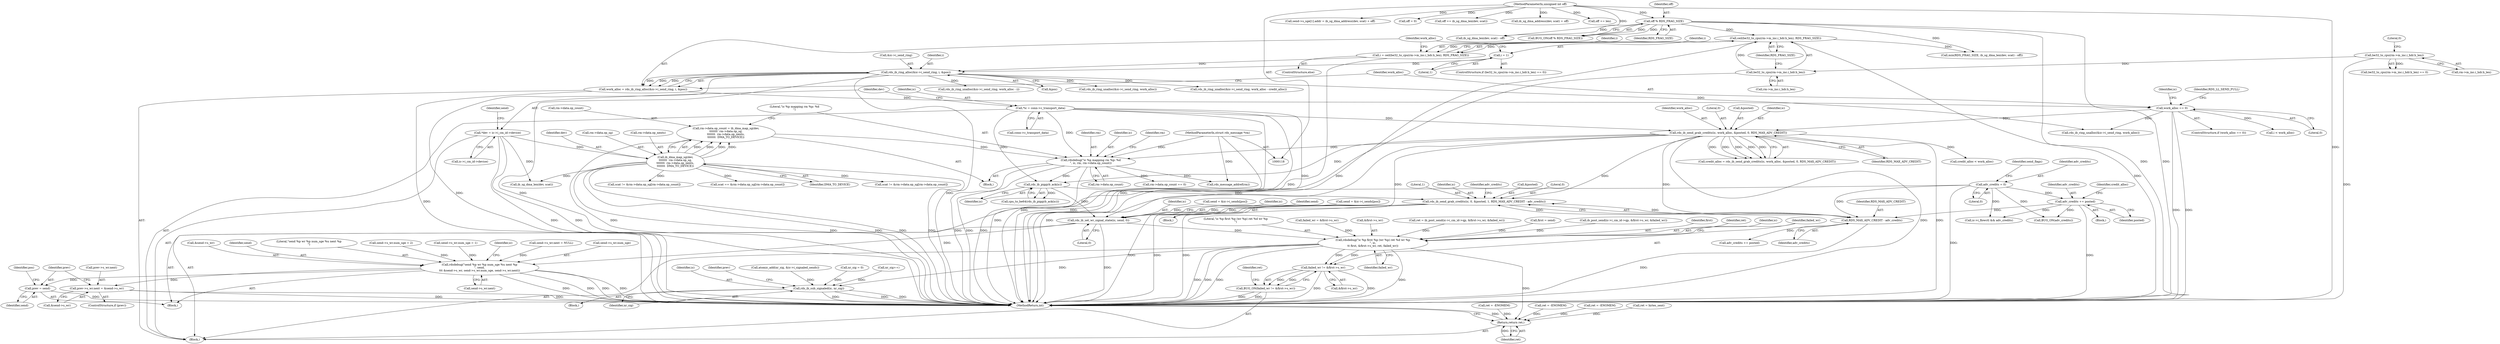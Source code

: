 digraph "0_linux_6094628bfd94323fc1cea05ec2c6affd98c18f7f@API" {
"1000538" [label="(Call,rds_ib_send_grab_credits(ic, 0, &posted, 1, RDS_MAX_ADV_CREDIT - adv_credits))"];
"1000524" [label="(Call,rds_ib_piggyb_ack(ic))"];
"1000304" [label="(Call,rds_ib_send_grab_credits(ic, work_alloc, &posted, 0, RDS_MAX_ADV_CREDIT))"];
"1000126" [label="(Call,*ic = conn->c_transport_data)"];
"1000280" [label="(Call,work_alloc == 0)"];
"1000269" [label="(Call,work_alloc = rds_ib_ring_alloc(&ic->i_send_ring, i, &pos))"];
"1000271" [label="(Call,rds_ib_ring_alloc(&ic->i_send_ring, i, &pos))"];
"1000253" [label="(Call,i = 1)"];
"1000257" [label="(Call,i = ceil(be32_to_cpu(rm->m_inc.i_hdr.h_len), RDS_FRAG_SIZE))"];
"1000259" [label="(Call,ceil(be32_to_cpu(rm->m_inc.i_hdr.h_len), RDS_FRAG_SIZE))"];
"1000260" [label="(Call,be32_to_cpu(rm->m_inc.i_hdr.h_len))"];
"1000244" [label="(Call,be32_to_cpu(rm->m_inc.i_hdr.h_len))"];
"1000177" [label="(Call,off % RDS_FRAG_SIZE)"];
"1000123" [label="(MethodParameterIn,unsigned int off)"];
"1000383" [label="(Call,rdsdebug(\"ic %p mapping rm %p: %d\n\", ic, rm, rm->data.op_count))"];
"1000120" [label="(MethodParameterIn,struct rds_message *rm)"];
"1000364" [label="(Call,rm->data.op_count = ib_dma_map_sg(dev,\n\t\t\t\t\t\t\t  rm->data.op_sg,\n\t\t\t\t\t\t\t  rm->data.op_nents,\n\t\t\t\t\t\t\t  DMA_TO_DEVICE))"];
"1000370" [label="(Call,ib_dma_map_sg(dev,\n\t\t\t\t\t\t\t  rm->data.op_sg,\n\t\t\t\t\t\t\t  rm->data.op_nents,\n\t\t\t\t\t\t\t  DMA_TO_DEVICE))"];
"1000132" [label="(Call,*dev = ic->i_cm_id->device)"];
"1000544" [label="(Call,RDS_MAX_ADV_CREDIT - adv_credits)"];
"1000311" [label="(Call,adv_credits += posted)"];
"1000156" [label="(Call,adv_credits = 0)"];
"1000757" [label="(Call,rds_ib_set_wr_signal_state(ic, send, 0))"];
"1000792" [label="(Call,rdsdebug(\"send %p wr %p num_sge %u next %p\n\", send,\n\t\t\t &send->s_wr, send->s_wr.num_sge, send->s_wr.next))"];
"1000839" [label="(Call,prev->s_wr.next = &send->s_wr)"];
"1000849" [label="(Call,prev = send)"];
"1000991" [label="(Call,rdsdebug(\"ic %p first %p (wr %p) ret %d wr %p\n\", ic,\n\t\t first, &first->s_wr, ret, failed_wr))"];
"1001002" [label="(Call,failed_wr != &first->s_wr)"];
"1001001" [label="(Call,BUG_ON(failed_wr != &first->s_wr))"];
"1001017" [label="(Call,rds_ib_sub_signaled(ic, nr_sig))"];
"1001049" [label="(Return,return ret;)"];
"1001002" [label="(Call,failed_wr != &first->s_wr)"];
"1000994" [label="(Identifier,first)"];
"1000315" [label="(Call,credit_alloc < work_alloc)"];
"1000316" [label="(Identifier,credit_alloc)"];
"1001051" [label="(MethodReturn,int)"];
"1000387" [label="(Call,rm->data.op_count)"];
"1000794" [label="(Identifier,send)"];
"1000346" [label="(Call,ret = -ENOMEM)"];
"1000999" [label="(Identifier,ret)"];
"1000307" [label="(Call,&posted)"];
"1000543" [label="(Literal,1)"];
"1000793" [label="(Literal,\"send %p wr %p num_sge %u next %p\n\")"];
"1000259" [label="(Call,ceil(be32_to_cpu(rm->m_inc.i_hdr.h_len), RDS_FRAG_SIZE))"];
"1000569" [label="(Call,send = &ic->i_sends[pos])"];
"1000993" [label="(Identifier,ic)"];
"1000377" [label="(Call,rm->data.op_nents)"];
"1000161" [label="(Identifier,send_flags)"];
"1000877" [label="(Call,scat != &rm->data.op_sg[rm->data.op_count])"];
"1000177" [label="(Call,off % RDS_FRAG_SIZE)"];
"1000276" [label="(Identifier,i)"];
"1000305" [label="(Identifier,ic)"];
"1000281" [label="(Identifier,work_alloc)"];
"1000272" [label="(Call,&ic->i_send_ring)"];
"1000705" [label="(Call,ib_sg_dma_len(dev, scat) - off)"];
"1000363" [label="(Block,)"];
"1000525" [label="(Identifier,ic)"];
"1000386" [label="(Identifier,rm)"];
"1000992" [label="(Literal,\"ic %p first %p (wr %p) ret %d wr %p\n\")"];
"1000384" [label="(Literal,\"ic %p mapping rm %p: %d\n\")"];
"1000385" [label="(Identifier,ic)"];
"1001050" [label="(Identifier,ret)"];
"1001001" [label="(Call,BUG_ON(failed_wr != &first->s_wr))"];
"1000547" [label="(Call,adv_credits += posted)"];
"1000124" [label="(Block,)"];
"1000157" [label="(Identifier,adv_credits)"];
"1000423" [label="(Call,rds_message_addref(rm))"];
"1000539" [label="(Identifier,ic)"];
"1000371" [label="(Identifier,dev)"];
"1000254" [label="(Identifier,i)"];
"1000810" [label="(Call,ic->i_flowctl && adv_credits)"];
"1000548" [label="(Identifier,adv_credits)"];
"1000991" [label="(Call,rdsdebug(\"ic %p first %p (wr %p) ret %d wr %p\n\", ic,\n\t\t first, &first->s_wr, ret, failed_wr))"];
"1000758" [label="(Identifier,ic)"];
"1000523" [label="(Call,cpu_to_be64(rds_ib_piggyb_ack(ic)))"];
"1000176" [label="(Call,BUG_ON(off % RDS_FRAG_SIZE))"];
"1000253" [label="(Call,i = 1)"];
"1000717" [label="(Call,send->s_sge[1].addr = ib_sg_dma_address(dev, scat) + off)"];
"1000120" [label="(MethodParameterIn,struct rds_message *rm)"];
"1000845" [label="(Call,&send->s_wr)"];
"1000939" [label="(Call,rds_ib_ring_unalloc(&ic->i_send_ring, work_alloc - i))"];
"1000299" [label="(Identifier,ic)"];
"1000754" [label="(Call,off = 0)"];
"1000383" [label="(Call,rdsdebug(\"ic %p mapping rm %p: %d\n\", ic, rm, rm->data.op_count))"];
"1000971" [label="(Call,failed_wr = &first->s_wr)"];
"1001018" [label="(Identifier,ic)"];
"1000285" [label="(Identifier,RDS_LL_SEND_FULL)"];
"1000900" [label="(Call,scat == &rm->data.op_sg[rm->data.op_count])"];
"1001022" [label="(Identifier,prev)"];
"1000382" [label="(Identifier,DMA_TO_DEVICE)"];
"1000597" [label="(Block,)"];
"1000370" [label="(Call,ib_dma_map_sg(dev,\n\t\t\t\t\t\t\t  rm->data.op_sg,\n\t\t\t\t\t\t\t  rm->data.op_nents,\n\t\t\t\t\t\t\t  DMA_TO_DEVICE))"];
"1000255" [label="(Literal,1)"];
"1000393" [label="(Call,rm->data.op_count == 0)"];
"1000863" [label="(Call,send = &ic->i_sends[pos])"];
"1000710" [label="(Call,send->s_wr.num_sge = 2)"];
"1000850" [label="(Identifier,prev)"];
"1000995" [label="(Call,&first->s_wr)"];
"1000706" [label="(Call,ib_sg_dma_len(dev, scat))"];
"1000977" [label="(Call,ret = ib_post_send(ic->i_cm_id->qp, &first->s_wr, &failed_wr))"];
"1001043" [label="(Call,ret = bytes_sent)"];
"1000128" [label="(Call,conn->c_transport_data)"];
"1000268" [label="(Identifier,RDS_FRAG_SIZE)"];
"1000306" [label="(Identifier,work_alloc)"];
"1001010" [label="(Block,)"];
"1001047" [label="(Call,BUG_ON(adv_credits))"];
"1000372" [label="(Call,rm->data.op_sg)"];
"1000616" [label="(Call,send->s_wr.num_sge = 1)"];
"1000812" [label="(Identifier,ic)"];
"1000280" [label="(Call,work_alloc == 0)"];
"1001017" [label="(Call,rds_ib_sub_signaled(ic, nr_sig))"];
"1000577" [label="(Call,first = send)"];
"1001019" [label="(Identifier,nr_sig)"];
"1000837" [label="(ControlStructure,if (prev))"];
"1000853" [label="(Identifier,pos)"];
"1000965" [label="(Call,atomic_add(nr_sig, &ic->i_signaled_sends))"];
"1000301" [label="(Block,)"];
"1000746" [label="(Call,off == ib_sg_dma_len(dev, scat))"];
"1000277" [label="(Call,&pos)"];
"1000541" [label="(Call,&posted)"];
"1000544" [label="(Call,RDS_MAX_ADV_CREDIT - adv_credits)"];
"1000257" [label="(Call,i = ceil(be32_to_cpu(rm->m_inc.i_hdr.h_len), RDS_FRAG_SIZE))"];
"1000252" [label="(Literal,0)"];
"1000546" [label="(Identifier,adv_credits)"];
"1000244" [label="(Call,be32_to_cpu(rm->m_inc.i_hdr.h_len))"];
"1000243" [label="(Call,be32_to_cpu(rm->m_inc.i_hdr.h_len) == 0)"];
"1000849" [label="(Call,prev = send)"];
"1000173" [label="(Call,nr_sig = 0)"];
"1000127" [label="(Identifier,ic)"];
"1001011" [label="(Call,rds_ib_ring_unalloc(&ic->i_send_ring, work_alloc))"];
"1000319" [label="(Call,rds_ib_ring_unalloc(&ic->i_send_ring, work_alloc - credit_alloc))"];
"1000703" [label="(Call,min(RDS_FRAG_SIZE, ib_sg_dma_len(dev, scat) - off))"];
"1000158" [label="(Literal,0)"];
"1000623" [label="(Call,send->s_wr.next = NULL)"];
"1000126" [label="(Call,*ic = conn->c_transport_data)"];
"1000279" [label="(ControlStructure,if (work_alloc == 0))"];
"1000683" [label="(Call,i < work_alloc)"];
"1000312" [label="(Identifier,adv_credits)"];
"1000403" [label="(Call,rds_ib_ring_unalloc(&ic->i_send_ring, work_alloc))"];
"1000282" [label="(Literal,0)"];
"1001003" [label="(Identifier,failed_wr)"];
"1000269" [label="(Call,work_alloc = rds_ib_ring_alloc(&ic->i_send_ring, i, &pos))"];
"1000260" [label="(Call,be32_to_cpu(rm->m_inc.i_hdr.h_len))"];
"1001004" [label="(Call,&first->s_wr)"];
"1000309" [label="(Literal,0)"];
"1000524" [label="(Call,rds_ib_piggyb_ack(ic))"];
"1000245" [label="(Call,rm->m_inc.i_hdr.h_len)"];
"1000261" [label="(Call,rm->m_inc.i_hdr.h_len)"];
"1000256" [label="(ControlStructure,else)"];
"1000764" [label="(Identifier,ic)"];
"1000365" [label="(Call,rm->data.op_count)"];
"1001009" [label="(Identifier,ret)"];
"1000302" [label="(Call,credit_alloc = rds_ib_send_grab_credits(ic, work_alloc, &posted, 0, RDS_MAX_ADV_CREDIT))"];
"1000179" [label="(Identifier,RDS_FRAG_SIZE)"];
"1000686" [label="(Call,scat != &rm->data.op_sg[rm->data.op_count])"];
"1000409" [label="(Call,ret = -ENOMEM)"];
"1000271" [label="(Call,rds_ib_ring_alloc(&ic->i_send_ring, i, &pos))"];
"1000364" [label="(Call,rm->data.op_count = ib_dma_map_sg(dev,\n\t\t\t\t\t\t\t  rm->data.op_sg,\n\t\t\t\t\t\t\t  rm->data.op_nents,\n\t\t\t\t\t\t\t  DMA_TO_DEVICE))"];
"1000804" [label="(Call,send->s_wr.next)"];
"1001049" [label="(Return,return ret;)"];
"1000311" [label="(Call,adv_credits += posted)"];
"1000538" [label="(Call,rds_ib_send_grab_credits(ic, 0, &posted, 1, RDS_MAX_ADV_CREDIT - adv_credits))"];
"1000270" [label="(Identifier,work_alloc)"];
"1000757" [label="(Call,rds_ib_set_wr_signal_state(ic, send, 0))"];
"1000799" [label="(Call,send->s_wr.num_sge)"];
"1000537" [label="(Block,)"];
"1000178" [label="(Identifier,off)"];
"1000545" [label="(Identifier,RDS_MAX_ADV_CREDIT)"];
"1000792" [label="(Call,rdsdebug(\"send %p wr %p num_sge %u next %p\n\", send,\n\t\t\t &send->s_wr, send->s_wr.num_sge, send->s_wr.next))"];
"1000313" [label="(Identifier,posted)"];
"1000851" [label="(Identifier,send)"];
"1000242" [label="(ControlStructure,if (be32_to_cpu(rm->m_inc.i_hdr.h_len) == 0))"];
"1000790" [label="(Call,nr_sig++)"];
"1000725" [label="(Call,ib_sg_dma_address(dev, scat) + off)"];
"1000839" [label="(Call,prev->s_wr.next = &send->s_wr)"];
"1000396" [label="(Identifier,rm)"];
"1000258" [label="(Identifier,i)"];
"1000132" [label="(Call,*dev = ic->i_cm_id->device)"];
"1000760" [label="(Literal,0)"];
"1000292" [label="(Call,ret = -ENOMEM)"];
"1000540" [label="(Literal,0)"];
"1000840" [label="(Call,prev->s_wr.next)"];
"1000141" [label="(Identifier,send)"];
"1000310" [label="(Identifier,RDS_MAX_ADV_CREDIT)"];
"1000979" [label="(Call,ib_post_send(ic->i_cm_id->qp, &first->s_wr, &failed_wr))"];
"1000156" [label="(Call,adv_credits = 0)"];
"1000304" [label="(Call,rds_ib_send_grab_credits(ic, work_alloc, &posted, 0, RDS_MAX_ADV_CREDIT))"];
"1000123" [label="(MethodParameterIn,unsigned int off)"];
"1000133" [label="(Identifier,dev)"];
"1000742" [label="(Call,off += len)"];
"1000759" [label="(Identifier,send)"];
"1000795" [label="(Call,&send->s_wr)"];
"1001000" [label="(Identifier,failed_wr)"];
"1000134" [label="(Call,ic->i_cm_id->device)"];
"1000538" -> "1000537"  [label="AST: "];
"1000538" -> "1000544"  [label="CFG: "];
"1000539" -> "1000538"  [label="AST: "];
"1000540" -> "1000538"  [label="AST: "];
"1000541" -> "1000538"  [label="AST: "];
"1000543" -> "1000538"  [label="AST: "];
"1000544" -> "1000538"  [label="AST: "];
"1000548" -> "1000538"  [label="CFG: "];
"1000538" -> "1001051"  [label="DDG: "];
"1000538" -> "1001051"  [label="DDG: "];
"1000538" -> "1001051"  [label="DDG: "];
"1000524" -> "1000538"  [label="DDG: "];
"1000304" -> "1000538"  [label="DDG: "];
"1000544" -> "1000538"  [label="DDG: "];
"1000544" -> "1000538"  [label="DDG: "];
"1000538" -> "1000757"  [label="DDG: "];
"1000524" -> "1000523"  [label="AST: "];
"1000524" -> "1000525"  [label="CFG: "];
"1000525" -> "1000524"  [label="AST: "];
"1000523" -> "1000524"  [label="CFG: "];
"1000524" -> "1000523"  [label="DDG: "];
"1000304" -> "1000524"  [label="DDG: "];
"1000126" -> "1000524"  [label="DDG: "];
"1000383" -> "1000524"  [label="DDG: "];
"1000524" -> "1000757"  [label="DDG: "];
"1000304" -> "1000302"  [label="AST: "];
"1000304" -> "1000310"  [label="CFG: "];
"1000305" -> "1000304"  [label="AST: "];
"1000306" -> "1000304"  [label="AST: "];
"1000307" -> "1000304"  [label="AST: "];
"1000309" -> "1000304"  [label="AST: "];
"1000310" -> "1000304"  [label="AST: "];
"1000302" -> "1000304"  [label="CFG: "];
"1000304" -> "1001051"  [label="DDG: "];
"1000304" -> "1001051"  [label="DDG: "];
"1000304" -> "1001051"  [label="DDG: "];
"1000304" -> "1000302"  [label="DDG: "];
"1000304" -> "1000302"  [label="DDG: "];
"1000304" -> "1000302"  [label="DDG: "];
"1000304" -> "1000302"  [label="DDG: "];
"1000304" -> "1000302"  [label="DDG: "];
"1000126" -> "1000304"  [label="DDG: "];
"1000280" -> "1000304"  [label="DDG: "];
"1000304" -> "1000315"  [label="DDG: "];
"1000304" -> "1000383"  [label="DDG: "];
"1000304" -> "1000544"  [label="DDG: "];
"1000304" -> "1000757"  [label="DDG: "];
"1000126" -> "1000124"  [label="AST: "];
"1000126" -> "1000128"  [label="CFG: "];
"1000127" -> "1000126"  [label="AST: "];
"1000128" -> "1000126"  [label="AST: "];
"1000133" -> "1000126"  [label="CFG: "];
"1000126" -> "1001051"  [label="DDG: "];
"1000126" -> "1001051"  [label="DDG: "];
"1000126" -> "1000383"  [label="DDG: "];
"1000126" -> "1000757"  [label="DDG: "];
"1000280" -> "1000279"  [label="AST: "];
"1000280" -> "1000282"  [label="CFG: "];
"1000281" -> "1000280"  [label="AST: "];
"1000282" -> "1000280"  [label="AST: "];
"1000285" -> "1000280"  [label="CFG: "];
"1000299" -> "1000280"  [label="CFG: "];
"1000280" -> "1001051"  [label="DDG: "];
"1000280" -> "1001051"  [label="DDG: "];
"1000269" -> "1000280"  [label="DDG: "];
"1000280" -> "1000403"  [label="DDG: "];
"1000280" -> "1000683"  [label="DDG: "];
"1000269" -> "1000124"  [label="AST: "];
"1000269" -> "1000271"  [label="CFG: "];
"1000270" -> "1000269"  [label="AST: "];
"1000271" -> "1000269"  [label="AST: "];
"1000281" -> "1000269"  [label="CFG: "];
"1000269" -> "1001051"  [label="DDG: "];
"1000271" -> "1000269"  [label="DDG: "];
"1000271" -> "1000269"  [label="DDG: "];
"1000271" -> "1000269"  [label="DDG: "];
"1000271" -> "1000277"  [label="CFG: "];
"1000272" -> "1000271"  [label="AST: "];
"1000276" -> "1000271"  [label="AST: "];
"1000277" -> "1000271"  [label="AST: "];
"1000271" -> "1001051"  [label="DDG: "];
"1000271" -> "1001051"  [label="DDG: "];
"1000271" -> "1001051"  [label="DDG: "];
"1000253" -> "1000271"  [label="DDG: "];
"1000257" -> "1000271"  [label="DDG: "];
"1000271" -> "1000319"  [label="DDG: "];
"1000271" -> "1000403"  [label="DDG: "];
"1000271" -> "1000939"  [label="DDG: "];
"1000271" -> "1001011"  [label="DDG: "];
"1000253" -> "1000242"  [label="AST: "];
"1000253" -> "1000255"  [label="CFG: "];
"1000254" -> "1000253"  [label="AST: "];
"1000255" -> "1000253"  [label="AST: "];
"1000270" -> "1000253"  [label="CFG: "];
"1000257" -> "1000256"  [label="AST: "];
"1000257" -> "1000259"  [label="CFG: "];
"1000258" -> "1000257"  [label="AST: "];
"1000259" -> "1000257"  [label="AST: "];
"1000270" -> "1000257"  [label="CFG: "];
"1000257" -> "1001051"  [label="DDG: "];
"1000259" -> "1000257"  [label="DDG: "];
"1000259" -> "1000257"  [label="DDG: "];
"1000259" -> "1000268"  [label="CFG: "];
"1000260" -> "1000259"  [label="AST: "];
"1000268" -> "1000259"  [label="AST: "];
"1000259" -> "1001051"  [label="DDG: "];
"1000259" -> "1001051"  [label="DDG: "];
"1000260" -> "1000259"  [label="DDG: "];
"1000177" -> "1000259"  [label="DDG: "];
"1000259" -> "1000703"  [label="DDG: "];
"1000260" -> "1000261"  [label="CFG: "];
"1000261" -> "1000260"  [label="AST: "];
"1000268" -> "1000260"  [label="CFG: "];
"1000260" -> "1001051"  [label="DDG: "];
"1000244" -> "1000260"  [label="DDG: "];
"1000244" -> "1000243"  [label="AST: "];
"1000244" -> "1000245"  [label="CFG: "];
"1000245" -> "1000244"  [label="AST: "];
"1000252" -> "1000244"  [label="CFG: "];
"1000244" -> "1001051"  [label="DDG: "];
"1000244" -> "1000243"  [label="DDG: "];
"1000177" -> "1000176"  [label="AST: "];
"1000177" -> "1000179"  [label="CFG: "];
"1000178" -> "1000177"  [label="AST: "];
"1000179" -> "1000177"  [label="AST: "];
"1000176" -> "1000177"  [label="CFG: "];
"1000177" -> "1001051"  [label="DDG: "];
"1000177" -> "1001051"  [label="DDG: "];
"1000177" -> "1000176"  [label="DDG: "];
"1000177" -> "1000176"  [label="DDG: "];
"1000123" -> "1000177"  [label="DDG: "];
"1000177" -> "1000703"  [label="DDG: "];
"1000177" -> "1000705"  [label="DDG: "];
"1000123" -> "1000118"  [label="AST: "];
"1000123" -> "1001051"  [label="DDG: "];
"1000123" -> "1000705"  [label="DDG: "];
"1000123" -> "1000717"  [label="DDG: "];
"1000123" -> "1000725"  [label="DDG: "];
"1000123" -> "1000742"  [label="DDG: "];
"1000123" -> "1000746"  [label="DDG: "];
"1000123" -> "1000754"  [label="DDG: "];
"1000383" -> "1000363"  [label="AST: "];
"1000383" -> "1000387"  [label="CFG: "];
"1000384" -> "1000383"  [label="AST: "];
"1000385" -> "1000383"  [label="AST: "];
"1000386" -> "1000383"  [label="AST: "];
"1000387" -> "1000383"  [label="AST: "];
"1000396" -> "1000383"  [label="CFG: "];
"1000383" -> "1001051"  [label="DDG: "];
"1000383" -> "1001051"  [label="DDG: "];
"1000383" -> "1001051"  [label="DDG: "];
"1000120" -> "1000383"  [label="DDG: "];
"1000364" -> "1000383"  [label="DDG: "];
"1000383" -> "1000393"  [label="DDG: "];
"1000383" -> "1000423"  [label="DDG: "];
"1000120" -> "1000118"  [label="AST: "];
"1000120" -> "1001051"  [label="DDG: "];
"1000120" -> "1000423"  [label="DDG: "];
"1000364" -> "1000363"  [label="AST: "];
"1000364" -> "1000370"  [label="CFG: "];
"1000365" -> "1000364"  [label="AST: "];
"1000370" -> "1000364"  [label="AST: "];
"1000384" -> "1000364"  [label="CFG: "];
"1000364" -> "1001051"  [label="DDG: "];
"1000370" -> "1000364"  [label="DDG: "];
"1000370" -> "1000364"  [label="DDG: "];
"1000370" -> "1000364"  [label="DDG: "];
"1000370" -> "1000364"  [label="DDG: "];
"1000370" -> "1000382"  [label="CFG: "];
"1000371" -> "1000370"  [label="AST: "];
"1000372" -> "1000370"  [label="AST: "];
"1000377" -> "1000370"  [label="AST: "];
"1000382" -> "1000370"  [label="AST: "];
"1000370" -> "1001051"  [label="DDG: "];
"1000370" -> "1001051"  [label="DDG: "];
"1000370" -> "1001051"  [label="DDG: "];
"1000370" -> "1001051"  [label="DDG: "];
"1000132" -> "1000370"  [label="DDG: "];
"1000370" -> "1000686"  [label="DDG: "];
"1000370" -> "1000706"  [label="DDG: "];
"1000370" -> "1000877"  [label="DDG: "];
"1000370" -> "1000900"  [label="DDG: "];
"1000132" -> "1000124"  [label="AST: "];
"1000132" -> "1000134"  [label="CFG: "];
"1000133" -> "1000132"  [label="AST: "];
"1000134" -> "1000132"  [label="AST: "];
"1000141" -> "1000132"  [label="CFG: "];
"1000132" -> "1001051"  [label="DDG: "];
"1000132" -> "1001051"  [label="DDG: "];
"1000132" -> "1000706"  [label="DDG: "];
"1000544" -> "1000546"  [label="CFG: "];
"1000545" -> "1000544"  [label="AST: "];
"1000546" -> "1000544"  [label="AST: "];
"1000544" -> "1001051"  [label="DDG: "];
"1000311" -> "1000544"  [label="DDG: "];
"1000156" -> "1000544"  [label="DDG: "];
"1000544" -> "1000547"  [label="DDG: "];
"1000311" -> "1000301"  [label="AST: "];
"1000311" -> "1000313"  [label="CFG: "];
"1000312" -> "1000311"  [label="AST: "];
"1000313" -> "1000311"  [label="AST: "];
"1000316" -> "1000311"  [label="CFG: "];
"1000311" -> "1001051"  [label="DDG: "];
"1000156" -> "1000311"  [label="DDG: "];
"1000311" -> "1000810"  [label="DDG: "];
"1000311" -> "1001047"  [label="DDG: "];
"1000156" -> "1000124"  [label="AST: "];
"1000156" -> "1000158"  [label="CFG: "];
"1000157" -> "1000156"  [label="AST: "];
"1000158" -> "1000156"  [label="AST: "];
"1000161" -> "1000156"  [label="CFG: "];
"1000156" -> "1001051"  [label="DDG: "];
"1000156" -> "1000810"  [label="DDG: "];
"1000156" -> "1001047"  [label="DDG: "];
"1000757" -> "1000597"  [label="AST: "];
"1000757" -> "1000760"  [label="CFG: "];
"1000758" -> "1000757"  [label="AST: "];
"1000759" -> "1000757"  [label="AST: "];
"1000760" -> "1000757"  [label="AST: "];
"1000764" -> "1000757"  [label="CFG: "];
"1000757" -> "1001051"  [label="DDG: "];
"1000863" -> "1000757"  [label="DDG: "];
"1000569" -> "1000757"  [label="DDG: "];
"1000757" -> "1000792"  [label="DDG: "];
"1000757" -> "1000991"  [label="DDG: "];
"1000792" -> "1000597"  [label="AST: "];
"1000792" -> "1000804"  [label="CFG: "];
"1000793" -> "1000792"  [label="AST: "];
"1000794" -> "1000792"  [label="AST: "];
"1000795" -> "1000792"  [label="AST: "];
"1000799" -> "1000792"  [label="AST: "];
"1000804" -> "1000792"  [label="AST: "];
"1000812" -> "1000792"  [label="CFG: "];
"1000792" -> "1001051"  [label="DDG: "];
"1000792" -> "1001051"  [label="DDG: "];
"1000792" -> "1001051"  [label="DDG: "];
"1000792" -> "1001051"  [label="DDG: "];
"1000710" -> "1000792"  [label="DDG: "];
"1000616" -> "1000792"  [label="DDG: "];
"1000623" -> "1000792"  [label="DDG: "];
"1000792" -> "1000839"  [label="DDG: "];
"1000792" -> "1000849"  [label="DDG: "];
"1000839" -> "1000837"  [label="AST: "];
"1000839" -> "1000845"  [label="CFG: "];
"1000840" -> "1000839"  [label="AST: "];
"1000845" -> "1000839"  [label="AST: "];
"1000850" -> "1000839"  [label="CFG: "];
"1000839" -> "1001051"  [label="DDG: "];
"1000839" -> "1001051"  [label="DDG: "];
"1000849" -> "1000597"  [label="AST: "];
"1000849" -> "1000851"  [label="CFG: "];
"1000850" -> "1000849"  [label="AST: "];
"1000851" -> "1000849"  [label="AST: "];
"1000853" -> "1000849"  [label="CFG: "];
"1000849" -> "1001051"  [label="DDG: "];
"1000991" -> "1000124"  [label="AST: "];
"1000991" -> "1001000"  [label="CFG: "];
"1000992" -> "1000991"  [label="AST: "];
"1000993" -> "1000991"  [label="AST: "];
"1000994" -> "1000991"  [label="AST: "];
"1000995" -> "1000991"  [label="AST: "];
"1000999" -> "1000991"  [label="AST: "];
"1001000" -> "1000991"  [label="AST: "];
"1001003" -> "1000991"  [label="CFG: "];
"1000991" -> "1001051"  [label="DDG: "];
"1000991" -> "1001051"  [label="DDG: "];
"1000991" -> "1001051"  [label="DDG: "];
"1000991" -> "1001051"  [label="DDG: "];
"1000577" -> "1000991"  [label="DDG: "];
"1000979" -> "1000991"  [label="DDG: "];
"1000977" -> "1000991"  [label="DDG: "];
"1000971" -> "1000991"  [label="DDG: "];
"1000991" -> "1001002"  [label="DDG: "];
"1000991" -> "1001002"  [label="DDG: "];
"1000991" -> "1001017"  [label="DDG: "];
"1000991" -> "1001049"  [label="DDG: "];
"1001002" -> "1001001"  [label="AST: "];
"1001002" -> "1001004"  [label="CFG: "];
"1001003" -> "1001002"  [label="AST: "];
"1001004" -> "1001002"  [label="AST: "];
"1001001" -> "1001002"  [label="CFG: "];
"1001002" -> "1001051"  [label="DDG: "];
"1001002" -> "1001051"  [label="DDG: "];
"1001002" -> "1001001"  [label="DDG: "];
"1001002" -> "1001001"  [label="DDG: "];
"1001001" -> "1000124"  [label="AST: "];
"1001009" -> "1001001"  [label="CFG: "];
"1001001" -> "1001051"  [label="DDG: "];
"1001001" -> "1001051"  [label="DDG: "];
"1001017" -> "1001010"  [label="AST: "];
"1001017" -> "1001019"  [label="CFG: "];
"1001018" -> "1001017"  [label="AST: "];
"1001019" -> "1001017"  [label="AST: "];
"1001022" -> "1001017"  [label="CFG: "];
"1001017" -> "1001051"  [label="DDG: "];
"1001017" -> "1001051"  [label="DDG: "];
"1001017" -> "1001051"  [label="DDG: "];
"1000790" -> "1001017"  [label="DDG: "];
"1000965" -> "1001017"  [label="DDG: "];
"1000173" -> "1001017"  [label="DDG: "];
"1001049" -> "1000124"  [label="AST: "];
"1001049" -> "1001050"  [label="CFG: "];
"1001050" -> "1001049"  [label="AST: "];
"1001051" -> "1001049"  [label="CFG: "];
"1001049" -> "1001051"  [label="DDG: "];
"1001050" -> "1001049"  [label="DDG: "];
"1001043" -> "1001049"  [label="DDG: "];
"1000292" -> "1001049"  [label="DDG: "];
"1000346" -> "1001049"  [label="DDG: "];
"1000409" -> "1001049"  [label="DDG: "];
}
